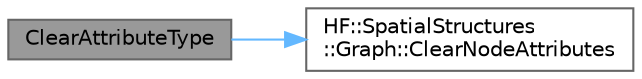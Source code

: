 digraph "ClearAttributeType"
{
 // LATEX_PDF_SIZE
  bgcolor="transparent";
  edge [fontname=Helvetica,fontsize=10,labelfontname=Helvetica,labelfontsize=10];
  node [fontname=Helvetica,fontsize=10,shape=box,height=0.2,width=0.4];
  rankdir="LR";
  Node1 [label="ClearAttributeType",height=0.2,width=0.4,color="gray40", fillcolor="grey60", style="filled", fontcolor="black",tooltip="Deletes the node attribute values of the type denoted by s, from graph *g."];
  Node1 -> Node2 [color="steelblue1",style="solid"];
  Node2 [label="HF::SpatialStructures\l::Graph::ClearNodeAttributes",height=0.2,width=0.4,color="grey40", fillcolor="white", style="filled",URL="$a01551.html#a0279f117df3d0d29d0a06301dac146a9",tooltip="Clears the attribute at name and all of its contents from the internal hashmap"];
}
